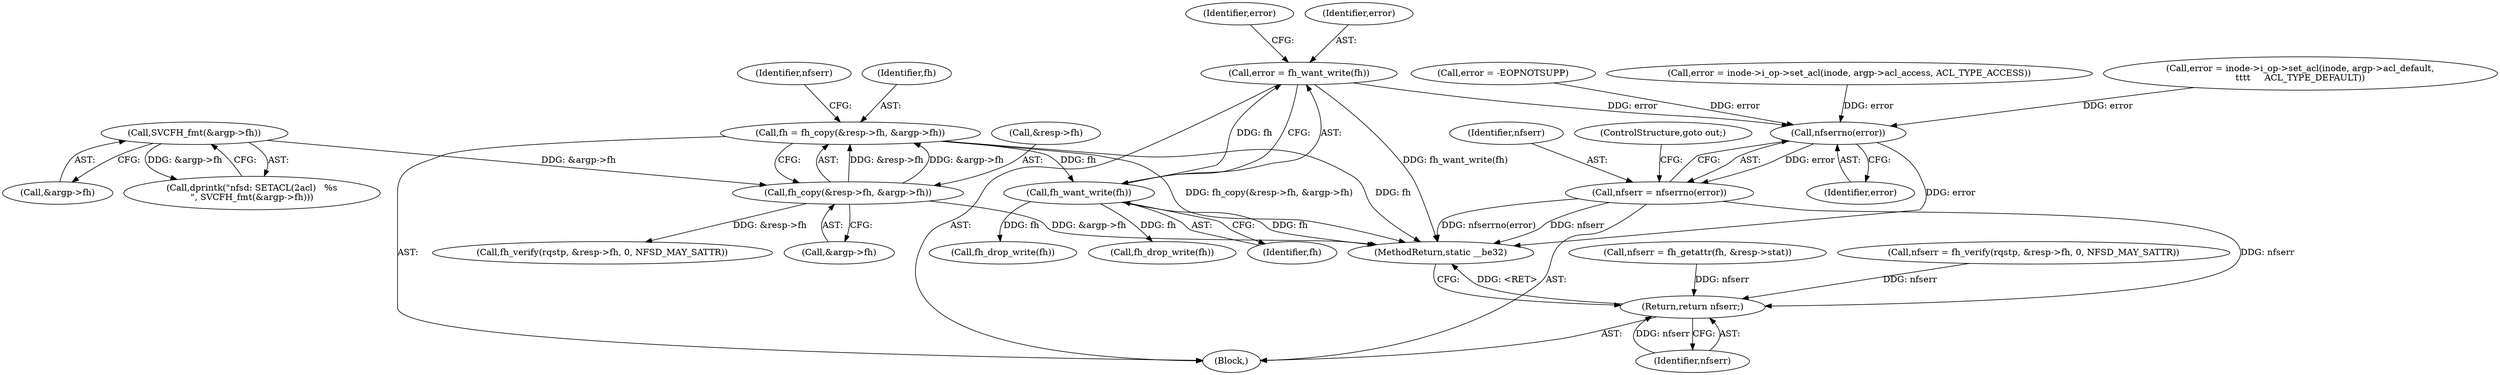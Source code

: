 digraph "0_linux_999653786df6954a31044528ac3f7a5dadca08f4@API" {
"1000167" [label="(Call,error = fh_want_write(fh))"];
"1000169" [label="(Call,fh_want_write(fh))"];
"1000120" [label="(Call,fh = fh_copy(&resp->fh, &argp->fh))"];
"1000122" [label="(Call,fh_copy(&resp->fh, &argp->fh))"];
"1000115" [label="(Call,SVCFH_fmt(&argp->fh))"];
"1000223" [label="(Call,nfserrno(error))"];
"1000221" [label="(Call,nfserr = nfserrno(error))"];
"1000215" [label="(Return,return nfserr;)"];
"1000121" [label="(Identifier,fh)"];
"1000223" [label="(Call,nfserrno(error))"];
"1000185" [label="(Call,error = inode->i_op->set_acl(inode, argp->acl_default,\n\t\t\t\t     ACL_TYPE_DEFAULT))"];
"1000216" [label="(Identifier,nfserr)"];
"1000225" [label="(ControlStructure,goto out;)"];
"1000172" [label="(Identifier,error)"];
"1000113" [label="(Call,dprintk(\"nfsd: SETACL(2acl)   %s\n\", SVCFH_fmt(&argp->fh)))"];
"1000132" [label="(Identifier,nfserr)"];
"1000218" [label="(Call,fh_drop_write(fh))"];
"1000105" [label="(Block,)"];
"1000168" [label="(Identifier,error)"];
"1000115" [label="(Call,SVCFH_fmt(&argp->fh))"];
"1000221" [label="(Call,nfserr = nfserrno(error))"];
"1000196" [label="(Call,fh_drop_write(fh))"];
"1000162" [label="(Call,error = -EOPNOTSUPP)"];
"1000169" [label="(Call,fh_want_write(fh))"];
"1000122" [label="(Call,fh_copy(&resp->fh, &argp->fh))"];
"1000116" [label="(Call,&argp->fh)"];
"1000215" [label="(Return,return nfserr;)"];
"1000131" [label="(Call,nfserr = fh_verify(rqstp, &resp->fh, 0, NFSD_MAY_SATTR))"];
"1000198" [label="(Call,nfserr = fh_getattr(fh, &resp->stat))"];
"1000174" [label="(Call,error = inode->i_op->set_acl(inode, argp->acl_access, ACL_TYPE_ACCESS))"];
"1000133" [label="(Call,fh_verify(rqstp, &resp->fh, 0, NFSD_MAY_SATTR))"];
"1000120" [label="(Call,fh = fh_copy(&resp->fh, &argp->fh))"];
"1000226" [label="(MethodReturn,static __be32)"];
"1000127" [label="(Call,&argp->fh)"];
"1000224" [label="(Identifier,error)"];
"1000123" [label="(Call,&resp->fh)"];
"1000170" [label="(Identifier,fh)"];
"1000167" [label="(Call,error = fh_want_write(fh))"];
"1000222" [label="(Identifier,nfserr)"];
"1000167" -> "1000105"  [label="AST: "];
"1000167" -> "1000169"  [label="CFG: "];
"1000168" -> "1000167"  [label="AST: "];
"1000169" -> "1000167"  [label="AST: "];
"1000172" -> "1000167"  [label="CFG: "];
"1000167" -> "1000226"  [label="DDG: fh_want_write(fh)"];
"1000169" -> "1000167"  [label="DDG: fh"];
"1000167" -> "1000223"  [label="DDG: error"];
"1000169" -> "1000170"  [label="CFG: "];
"1000170" -> "1000169"  [label="AST: "];
"1000169" -> "1000226"  [label="DDG: fh"];
"1000120" -> "1000169"  [label="DDG: fh"];
"1000169" -> "1000196"  [label="DDG: fh"];
"1000169" -> "1000218"  [label="DDG: fh"];
"1000120" -> "1000105"  [label="AST: "];
"1000120" -> "1000122"  [label="CFG: "];
"1000121" -> "1000120"  [label="AST: "];
"1000122" -> "1000120"  [label="AST: "];
"1000132" -> "1000120"  [label="CFG: "];
"1000120" -> "1000226"  [label="DDG: fh_copy(&resp->fh, &argp->fh)"];
"1000120" -> "1000226"  [label="DDG: fh"];
"1000122" -> "1000120"  [label="DDG: &resp->fh"];
"1000122" -> "1000120"  [label="DDG: &argp->fh"];
"1000122" -> "1000127"  [label="CFG: "];
"1000123" -> "1000122"  [label="AST: "];
"1000127" -> "1000122"  [label="AST: "];
"1000122" -> "1000226"  [label="DDG: &argp->fh"];
"1000115" -> "1000122"  [label="DDG: &argp->fh"];
"1000122" -> "1000133"  [label="DDG: &resp->fh"];
"1000115" -> "1000113"  [label="AST: "];
"1000115" -> "1000116"  [label="CFG: "];
"1000116" -> "1000115"  [label="AST: "];
"1000113" -> "1000115"  [label="CFG: "];
"1000115" -> "1000113"  [label="DDG: &argp->fh"];
"1000223" -> "1000221"  [label="AST: "];
"1000223" -> "1000224"  [label="CFG: "];
"1000224" -> "1000223"  [label="AST: "];
"1000221" -> "1000223"  [label="CFG: "];
"1000223" -> "1000226"  [label="DDG: error"];
"1000223" -> "1000221"  [label="DDG: error"];
"1000162" -> "1000223"  [label="DDG: error"];
"1000174" -> "1000223"  [label="DDG: error"];
"1000185" -> "1000223"  [label="DDG: error"];
"1000221" -> "1000105"  [label="AST: "];
"1000222" -> "1000221"  [label="AST: "];
"1000225" -> "1000221"  [label="CFG: "];
"1000221" -> "1000226"  [label="DDG: nfserrno(error)"];
"1000221" -> "1000226"  [label="DDG: nfserr"];
"1000221" -> "1000215"  [label="DDG: nfserr"];
"1000215" -> "1000105"  [label="AST: "];
"1000215" -> "1000216"  [label="CFG: "];
"1000216" -> "1000215"  [label="AST: "];
"1000226" -> "1000215"  [label="CFG: "];
"1000215" -> "1000226"  [label="DDG: <RET>"];
"1000216" -> "1000215"  [label="DDG: nfserr"];
"1000131" -> "1000215"  [label="DDG: nfserr"];
"1000198" -> "1000215"  [label="DDG: nfserr"];
}
